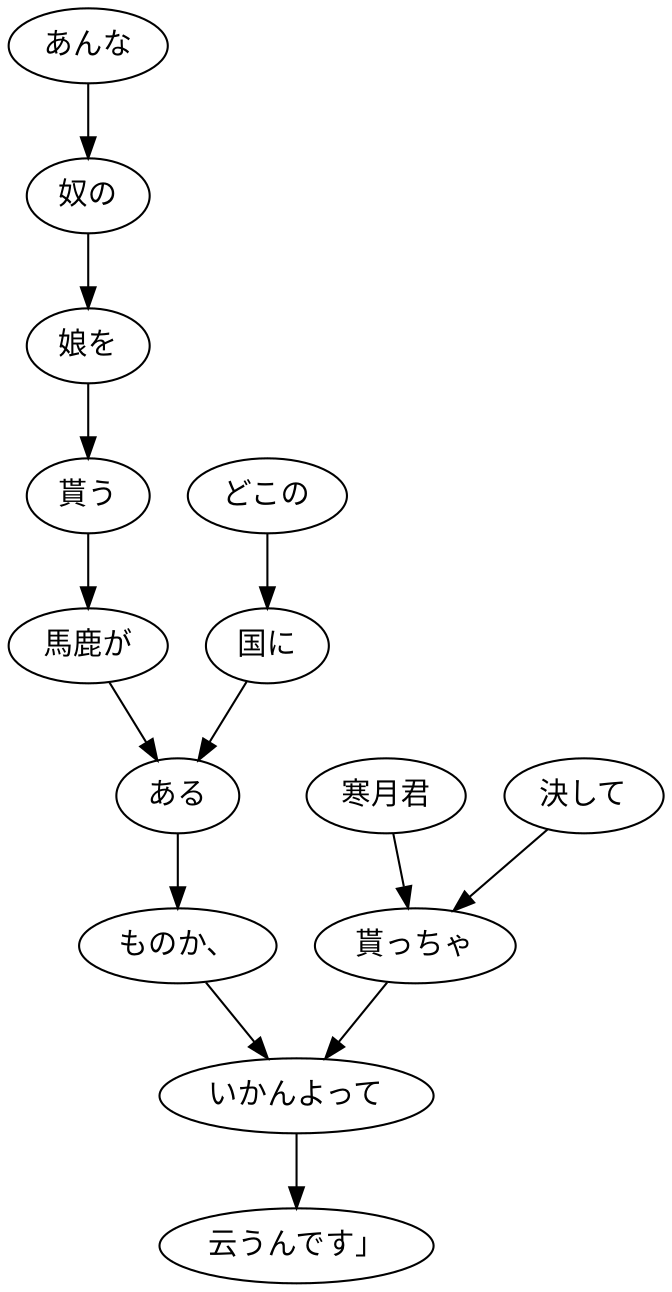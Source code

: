 digraph graph2152 {
	node0 [label="あんな"];
	node1 [label="奴の"];
	node2 [label="娘を"];
	node3 [label="貰う"];
	node4 [label="馬鹿が"];
	node5 [label="どこの"];
	node6 [label="国に"];
	node7 [label="ある"];
	node8 [label="ものか、"];
	node9 [label="寒月君"];
	node10 [label="決して"];
	node11 [label="貰っちゃ"];
	node12 [label="いかんよって"];
	node13 [label="云うんです」"];
	node0 -> node1;
	node1 -> node2;
	node2 -> node3;
	node3 -> node4;
	node4 -> node7;
	node5 -> node6;
	node6 -> node7;
	node7 -> node8;
	node8 -> node12;
	node9 -> node11;
	node10 -> node11;
	node11 -> node12;
	node12 -> node13;
}
